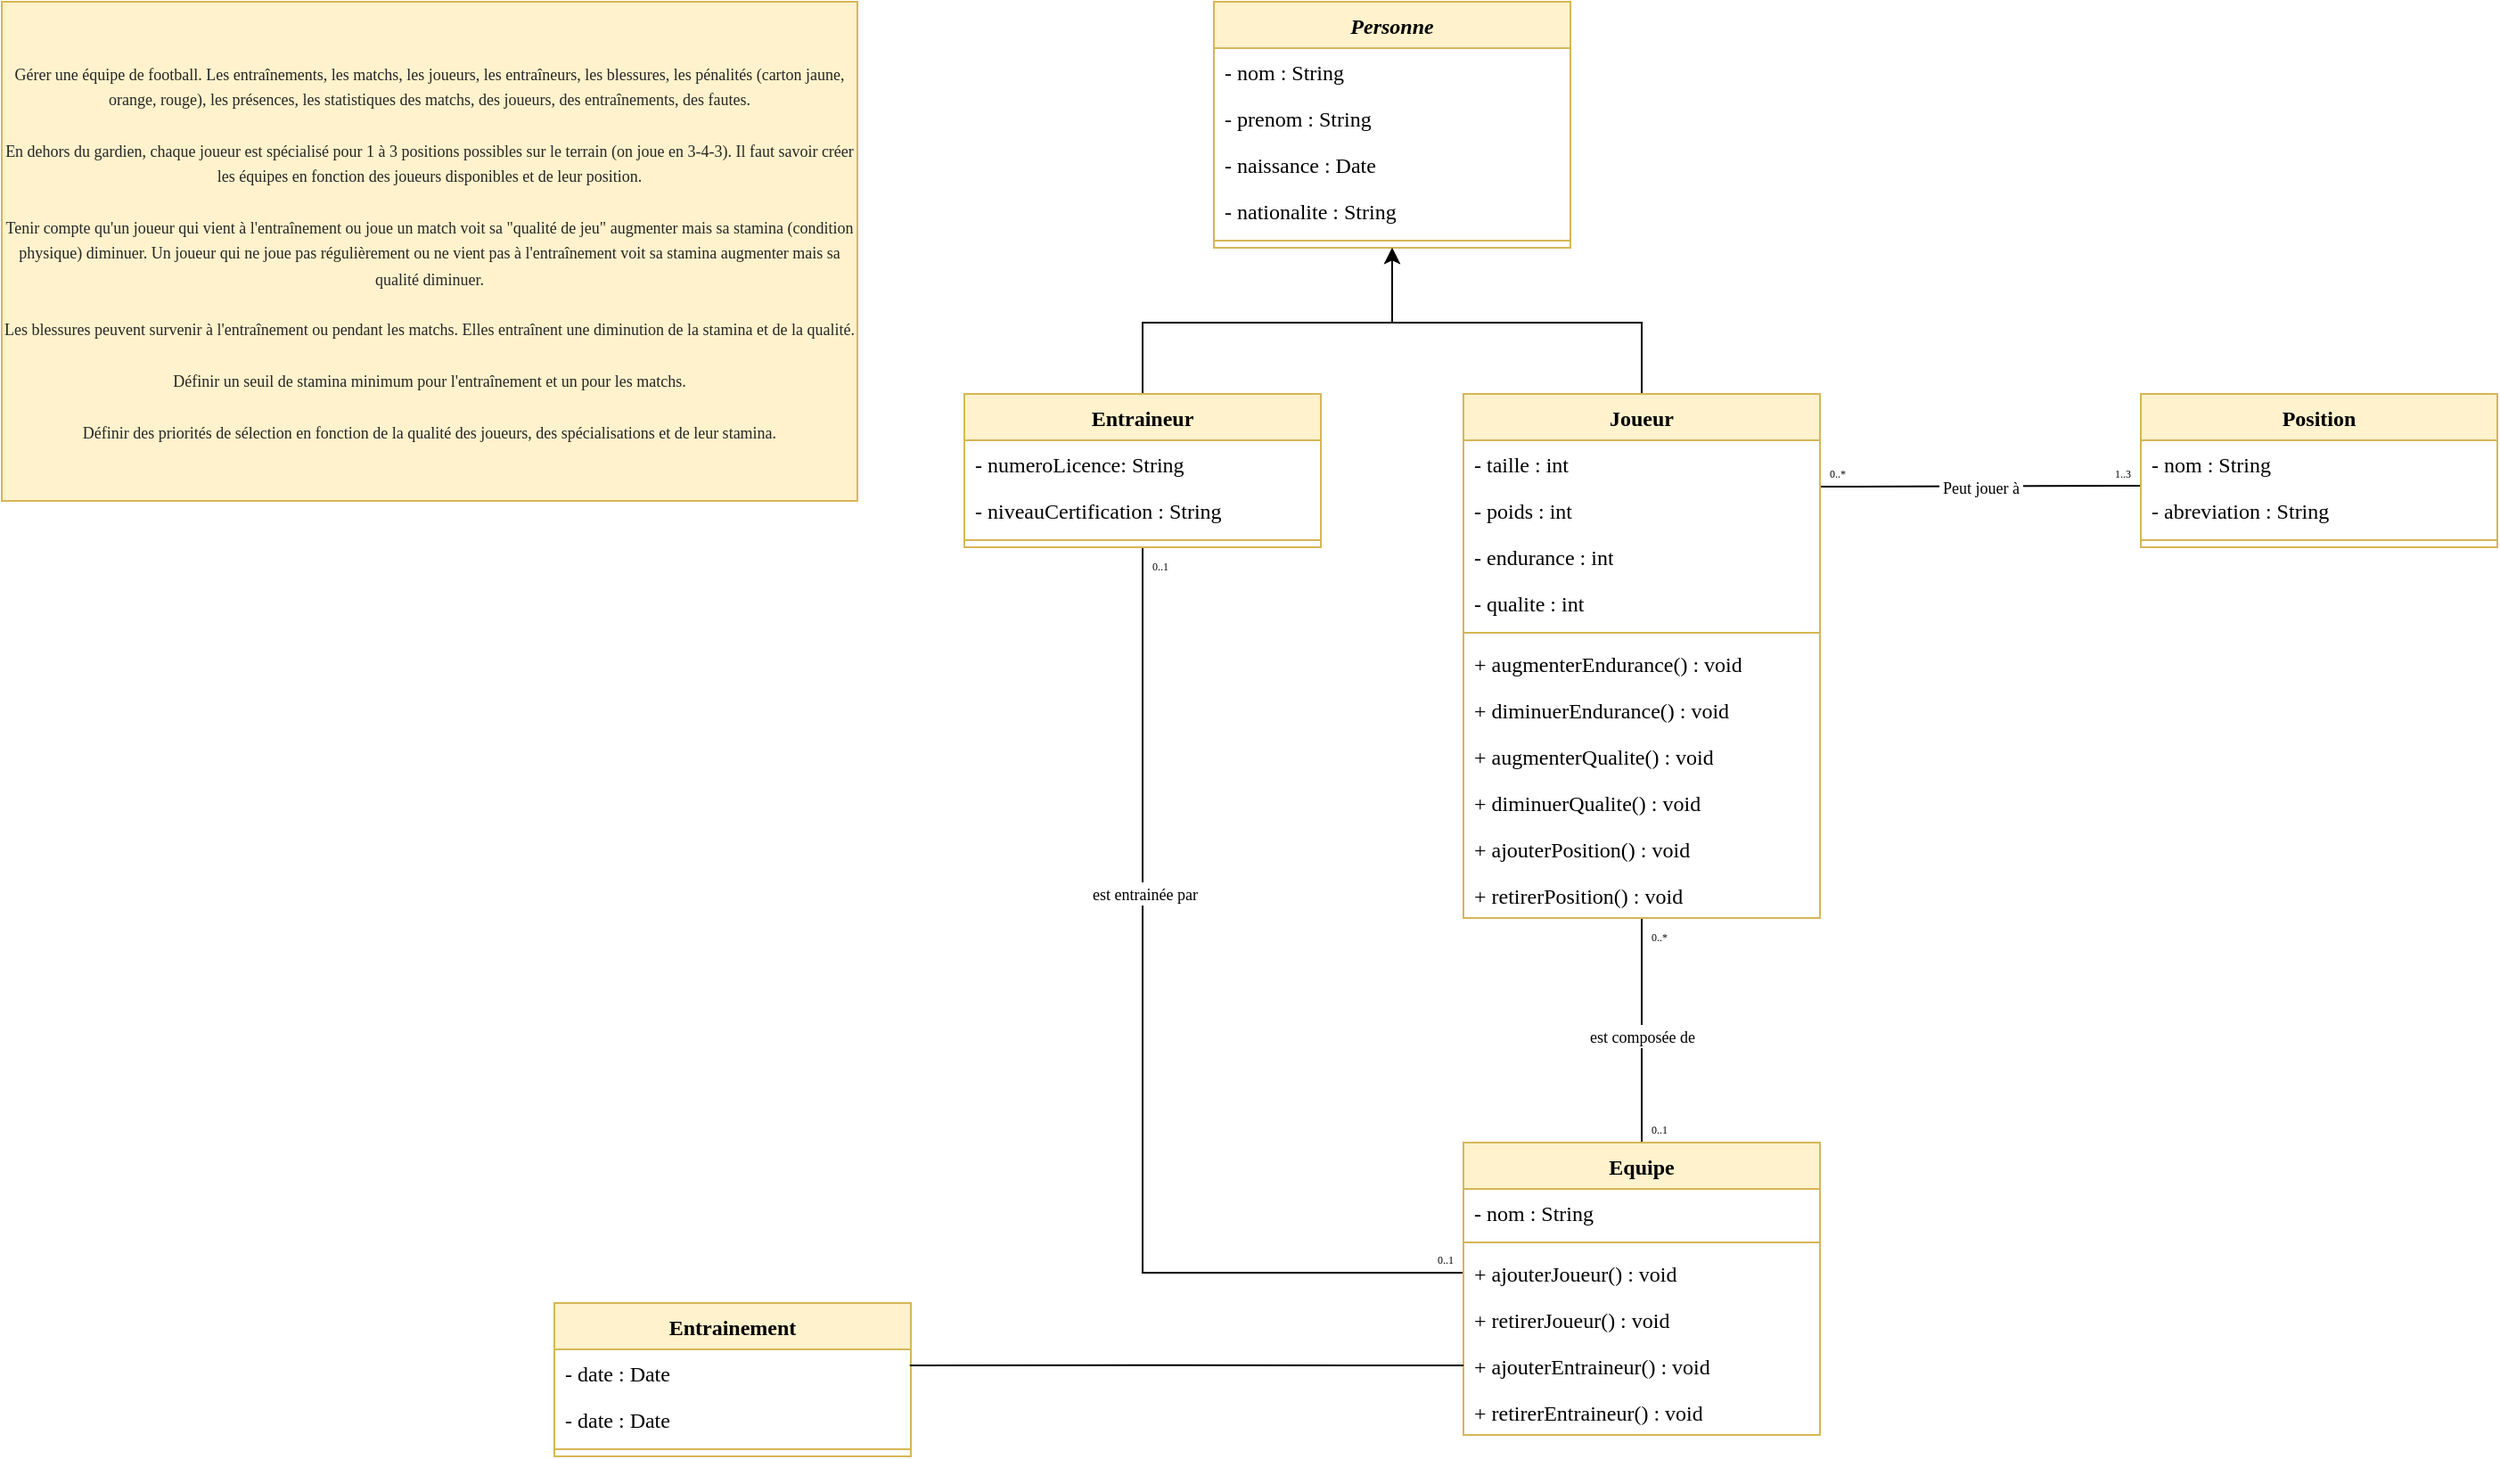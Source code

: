 <mxfile version="26.2.15">
  <diagram name="Page-1" id="bPuFZjUi1AL_pEAQR9ox">
    <mxGraphModel dx="1358" dy="801" grid="1" gridSize="10" guides="1" tooltips="1" connect="1" arrows="1" fold="1" page="1" pageScale="1" pageWidth="1654" pageHeight="1169" math="0" shadow="0">
      <root>
        <mxCell id="0" />
        <mxCell id="1" parent="0" />
        <mxCell id="Eg1cmbTTBJbZFbh08boU-16" style="edgeStyle=orthogonalEdgeStyle;rounded=0;orthogonalLoop=1;jettySize=auto;html=1;entryX=1;entryY=0;entryDx=0;entryDy=0;endArrow=none;startFill=0;exitX=0;exitY=1;exitDx=0;exitDy=0;" parent="1" source="Eg1cmbTTBJbZFbh08boU-26" edge="1">
          <mxGeometry relative="1" as="geometry">
            <mxPoint x="1080" y="311.49" as="sourcePoint" />
            <mxPoint x="1240" y="311.49" as="targetPoint" />
            <Array as="points">
              <mxPoint x="1080" y="312" />
            </Array>
          </mxGeometry>
        </mxCell>
        <mxCell id="Eg1cmbTTBJbZFbh08boU-30" value="&lt;span style=&quot;font-family: &amp;quot;Comic Sans MS&amp;quot;; font-size: 9px;&quot;&gt;&amp;nbsp;Peut jouer à&amp;nbsp;&lt;/span&gt;" style="edgeLabel;html=1;align=center;verticalAlign=middle;resizable=0;points=[];" parent="Eg1cmbTTBJbZFbh08boU-16" vertex="1" connectable="0">
          <mxGeometry x="-0.095" y="1" relative="1" as="geometry">
            <mxPoint x="8" y="1" as="offset" />
          </mxGeometry>
        </mxCell>
        <mxCell id="Eg1cmbTTBJbZFbh08boU-26" value="&lt;font face=&quot;Comic Sans MS&quot; style=&quot;font-size: 6px;&quot;&gt;0..*&lt;/font&gt;" style="text;html=1;align=center;verticalAlign=middle;whiteSpace=wrap;rounded=0;" parent="1" vertex="1">
          <mxGeometry x="1060" y="294" width="20" height="18" as="geometry" />
        </mxCell>
        <mxCell id="Eg1cmbTTBJbZFbh08boU-35" value="&lt;font face=&quot;Comic Sans MS&quot; style=&quot;font-size: 6px;&quot;&gt;1..3&lt;/font&gt;" style="text;html=1;align=center;verticalAlign=middle;whiteSpace=wrap;rounded=0;" parent="1" vertex="1">
          <mxGeometry x="1220" y="294" width="20" height="18" as="geometry" />
        </mxCell>
        <mxCell id="Eg1cmbTTBJbZFbh08boU-70" style="edgeStyle=orthogonalEdgeStyle;rounded=0;orthogonalLoop=1;jettySize=auto;html=1;entryX=0.5;entryY=1;entryDx=0;entryDy=0;" parent="1" source="Eg1cmbTTBJbZFbh08boU-38" target="Eg1cmbTTBJbZFbh08boU-57" edge="1">
          <mxGeometry relative="1" as="geometry">
            <mxPoint x="950" y="140" as="targetPoint" />
            <Array as="points">
              <mxPoint x="960" y="220" />
              <mxPoint x="820" y="220" />
            </Array>
          </mxGeometry>
        </mxCell>
        <mxCell id="QPrB0RySYc89CIUduWpg-20" style="edgeStyle=orthogonalEdgeStyle;rounded=0;orthogonalLoop=1;jettySize=auto;html=1;entryX=0.5;entryY=0;entryDx=0;entryDy=0;endArrow=none;startFill=0;" edge="1" parent="1" source="Eg1cmbTTBJbZFbh08boU-38" target="QPrB0RySYc89CIUduWpg-10">
          <mxGeometry relative="1" as="geometry" />
        </mxCell>
        <mxCell id="Eg1cmbTTBJbZFbh08boU-38" value="&lt;font style=&quot;&quot; face=&quot;Comic Sans MS&quot;&gt;Joueur&lt;/font&gt;" style="swimlane;fontStyle=1;align=center;verticalAlign=top;childLayout=stackLayout;horizontal=1;startSize=26;horizontalStack=0;resizeParent=1;resizeParentMax=0;resizeLast=0;collapsible=1;marginBottom=0;whiteSpace=wrap;html=1;fillColor=#fff2cc;strokeColor=#d6b656;" parent="1" vertex="1">
          <mxGeometry x="860" y="260" width="200" height="294" as="geometry" />
        </mxCell>
        <mxCell id="0TyT_RYLDZ_SMIHeVWue-5" value="&lt;font face=&quot;Comic Sans MS&quot;&gt;- taille : int&lt;/font&gt;" style="text;strokeColor=none;fillColor=none;align=left;verticalAlign=top;spacingLeft=4;spacingRight=4;overflow=hidden;rotatable=0;points=[[0,0.5],[1,0.5]];portConstraint=eastwest;whiteSpace=wrap;html=1;" parent="Eg1cmbTTBJbZFbh08boU-38" vertex="1">
          <mxGeometry y="26" width="200" height="26" as="geometry" />
        </mxCell>
        <mxCell id="0TyT_RYLDZ_SMIHeVWue-8" value="&lt;font face=&quot;Comic Sans MS&quot;&gt;- poids : int&lt;/font&gt;" style="text;strokeColor=none;fillColor=none;align=left;verticalAlign=top;spacingLeft=4;spacingRight=4;overflow=hidden;rotatable=0;points=[[0,0.5],[1,0.5]];portConstraint=eastwest;whiteSpace=wrap;html=1;" parent="Eg1cmbTTBJbZFbh08boU-38" vertex="1">
          <mxGeometry y="52" width="200" height="26" as="geometry" />
        </mxCell>
        <mxCell id="Eg1cmbTTBJbZFbh08boU-36" value="&lt;font face=&quot;Comic Sans MS&quot;&gt;- endurance : int&lt;/font&gt;" style="text;strokeColor=none;fillColor=none;align=left;verticalAlign=top;spacingLeft=4;spacingRight=4;overflow=hidden;rotatable=0;points=[[0,0.5],[1,0.5]];portConstraint=eastwest;whiteSpace=wrap;html=1;" parent="Eg1cmbTTBJbZFbh08boU-38" vertex="1">
          <mxGeometry y="78" width="200" height="26" as="geometry" />
        </mxCell>
        <mxCell id="Eg1cmbTTBJbZFbh08boU-37" value="&lt;font face=&quot;Comic Sans MS&quot;&gt;- qualite : int&lt;/font&gt;" style="text;strokeColor=none;fillColor=none;align=left;verticalAlign=top;spacingLeft=4;spacingRight=4;overflow=hidden;rotatable=0;points=[[0,0.5],[1,0.5]];portConstraint=eastwest;whiteSpace=wrap;html=1;" parent="Eg1cmbTTBJbZFbh08boU-38" vertex="1">
          <mxGeometry y="104" width="200" height="26" as="geometry" />
        </mxCell>
        <mxCell id="Eg1cmbTTBJbZFbh08boU-40" value="" style="line;strokeWidth=1;fillColor=none;align=left;verticalAlign=middle;spacingTop=-1;spacingLeft=3;spacingRight=3;rotatable=0;labelPosition=right;points=[];portConstraint=eastwest;strokeColor=inherit;" parent="Eg1cmbTTBJbZFbh08boU-38" vertex="1">
          <mxGeometry y="130" width="200" height="8" as="geometry" />
        </mxCell>
        <mxCell id="Eg1cmbTTBJbZFbh08boU-41" value="&lt;font face=&quot;Comic Sans MS&quot;&gt;+ augmenterEndurance() : void&lt;/font&gt;" style="text;strokeColor=none;fillColor=none;align=left;verticalAlign=top;spacingLeft=4;spacingRight=4;overflow=hidden;rotatable=0;points=[[0,0.5],[1,0.5]];portConstraint=eastwest;whiteSpace=wrap;html=1;" parent="Eg1cmbTTBJbZFbh08boU-38" vertex="1">
          <mxGeometry y="138" width="200" height="26" as="geometry" />
        </mxCell>
        <mxCell id="Eg1cmbTTBJbZFbh08boU-42" value="&lt;font face=&quot;Comic Sans MS&quot;&gt;+ diminuerEndurance() : void&lt;/font&gt;" style="text;strokeColor=none;fillColor=none;align=left;verticalAlign=top;spacingLeft=4;spacingRight=4;overflow=hidden;rotatable=0;points=[[0,0.5],[1,0.5]];portConstraint=eastwest;whiteSpace=wrap;html=1;" parent="Eg1cmbTTBJbZFbh08boU-38" vertex="1">
          <mxGeometry y="164" width="200" height="26" as="geometry" />
        </mxCell>
        <mxCell id="Eg1cmbTTBJbZFbh08boU-43" value="&lt;font face=&quot;Comic Sans MS&quot;&gt;+ augmenterQualite() : void&lt;/font&gt;" style="text;strokeColor=none;fillColor=none;align=left;verticalAlign=top;spacingLeft=4;spacingRight=4;overflow=hidden;rotatable=0;points=[[0,0.5],[1,0.5]];portConstraint=eastwest;whiteSpace=wrap;html=1;" parent="Eg1cmbTTBJbZFbh08boU-38" vertex="1">
          <mxGeometry y="190" width="200" height="26" as="geometry" />
        </mxCell>
        <mxCell id="Eg1cmbTTBJbZFbh08boU-109" value="&lt;font face=&quot;Comic Sans MS&quot;&gt;+ diminuerQualite() : void&lt;/font&gt;" style="text;strokeColor=none;fillColor=none;align=left;verticalAlign=top;spacingLeft=4;spacingRight=4;overflow=hidden;rotatable=0;points=[[0,0.5],[1,0.5]];portConstraint=eastwest;whiteSpace=wrap;html=1;" parent="Eg1cmbTTBJbZFbh08boU-38" vertex="1">
          <mxGeometry y="216" width="200" height="26" as="geometry" />
        </mxCell>
        <mxCell id="QPrB0RySYc89CIUduWpg-25" value="&lt;font face=&quot;Comic Sans MS&quot;&gt;+ ajouterPosition() : void&lt;/font&gt;" style="text;strokeColor=none;fillColor=none;align=left;verticalAlign=top;spacingLeft=4;spacingRight=4;overflow=hidden;rotatable=0;points=[[0,0.5],[1,0.5]];portConstraint=eastwest;whiteSpace=wrap;html=1;" vertex="1" parent="Eg1cmbTTBJbZFbh08boU-38">
          <mxGeometry y="242" width="200" height="26" as="geometry" />
        </mxCell>
        <mxCell id="QPrB0RySYc89CIUduWpg-26" value="&lt;font face=&quot;Comic Sans MS&quot;&gt;+ retirerPosition() : void&lt;/font&gt;" style="text;strokeColor=none;fillColor=none;align=left;verticalAlign=top;spacingLeft=4;spacingRight=4;overflow=hidden;rotatable=0;points=[[0,0.5],[1,0.5]];portConstraint=eastwest;whiteSpace=wrap;html=1;" vertex="1" parent="Eg1cmbTTBJbZFbh08boU-38">
          <mxGeometry y="268" width="200" height="26" as="geometry" />
        </mxCell>
        <mxCell id="Eg1cmbTTBJbZFbh08boU-44" value="&lt;font style=&quot;&quot; face=&quot;Comic Sans MS&quot;&gt;Position&lt;/font&gt;" style="swimlane;fontStyle=1;align=center;verticalAlign=top;childLayout=stackLayout;horizontal=1;startSize=26;horizontalStack=0;resizeParent=1;resizeParentMax=0;resizeLast=0;collapsible=1;marginBottom=0;whiteSpace=wrap;html=1;fillColor=#fff2cc;strokeColor=#d6b656;" parent="1" vertex="1">
          <mxGeometry x="1240" y="260" width="200" height="86" as="geometry" />
        </mxCell>
        <mxCell id="9" value="&lt;font style=&quot;&quot; face=&quot;Comic Sans MS&quot;&gt;- nom : String&lt;/font&gt;" style="text;strokeColor=none;fillColor=none;align=left;verticalAlign=top;spacingLeft=4;spacingRight=4;overflow=hidden;rotatable=0;points=[[0,0.5],[1,0.5]];portConstraint=eastwest;whiteSpace=wrap;html=1;" parent="Eg1cmbTTBJbZFbh08boU-44" vertex="1">
          <mxGeometry y="26" width="200" height="26" as="geometry" />
        </mxCell>
        <mxCell id="10" value="&lt;font style=&quot;&quot; face=&quot;Comic Sans MS&quot;&gt;- abreviation : String&lt;/font&gt;" style="text;strokeColor=none;fillColor=none;align=left;verticalAlign=top;spacingLeft=4;spacingRight=4;overflow=hidden;rotatable=0;points=[[0,0.5],[1,0.5]];portConstraint=eastwest;whiteSpace=wrap;html=1;" parent="Eg1cmbTTBJbZFbh08boU-44" vertex="1">
          <mxGeometry y="52" width="200" height="26" as="geometry" />
        </mxCell>
        <mxCell id="Eg1cmbTTBJbZFbh08boU-53" value="" style="line;strokeWidth=1;fillColor=none;align=left;verticalAlign=middle;spacingTop=-1;spacingLeft=3;spacingRight=3;rotatable=0;labelPosition=right;points=[];portConstraint=eastwest;strokeColor=inherit;" parent="Eg1cmbTTBJbZFbh08boU-44" vertex="1">
          <mxGeometry y="78" width="200" height="8" as="geometry" />
        </mxCell>
        <mxCell id="Eg1cmbTTBJbZFbh08boU-57" value="&lt;font style=&quot;&quot; face=&quot;Comic Sans MS&quot;&gt;&lt;i&gt;Personne&lt;/i&gt;&lt;/font&gt;" style="swimlane;fontStyle=1;align=center;verticalAlign=top;childLayout=stackLayout;horizontal=1;startSize=26;horizontalStack=0;resizeParent=1;resizeParentMax=0;resizeLast=0;collapsible=1;marginBottom=0;whiteSpace=wrap;html=1;fillColor=#fff2cc;strokeColor=#d6b656;" parent="1" vertex="1">
          <mxGeometry x="720" y="40" width="200" height="138" as="geometry" />
        </mxCell>
        <mxCell id="Eg1cmbTTBJbZFbh08boU-58" value="&lt;font style=&quot;&quot; face=&quot;Comic Sans MS&quot;&gt;- nom : String&lt;/font&gt;" style="text;strokeColor=none;fillColor=none;align=left;verticalAlign=top;spacingLeft=4;spacingRight=4;overflow=hidden;rotatable=0;points=[[0,0.5],[1,0.5]];portConstraint=eastwest;whiteSpace=wrap;html=1;" parent="Eg1cmbTTBJbZFbh08boU-57" vertex="1">
          <mxGeometry y="26" width="200" height="26" as="geometry" />
        </mxCell>
        <mxCell id="Eg1cmbTTBJbZFbh08boU-59" value="&lt;font face=&quot;Comic Sans MS&quot;&gt;- prenom : String&lt;/font&gt;" style="text;strokeColor=none;fillColor=none;align=left;verticalAlign=top;spacingLeft=4;spacingRight=4;overflow=hidden;rotatable=0;points=[[0,0.5],[1,0.5]];portConstraint=eastwest;whiteSpace=wrap;html=1;" parent="Eg1cmbTTBJbZFbh08boU-57" vertex="1">
          <mxGeometry y="52" width="200" height="26" as="geometry" />
        </mxCell>
        <mxCell id="Eg1cmbTTBJbZFbh08boU-60" value="&lt;font face=&quot;Comic Sans MS&quot;&gt;- naissance : Date&lt;/font&gt;" style="text;strokeColor=none;fillColor=none;align=left;verticalAlign=top;spacingLeft=4;spacingRight=4;overflow=hidden;rotatable=0;points=[[0,0.5],[1,0.5]];portConstraint=eastwest;whiteSpace=wrap;html=1;" parent="Eg1cmbTTBJbZFbh08boU-57" vertex="1">
          <mxGeometry y="78" width="200" height="26" as="geometry" />
        </mxCell>
        <mxCell id="Eg1cmbTTBJbZFbh08boU-61" value="&lt;font face=&quot;Comic Sans MS&quot;&gt;- nationalite : String&lt;/font&gt;" style="text;strokeColor=none;fillColor=none;align=left;verticalAlign=top;spacingLeft=4;spacingRight=4;overflow=hidden;rotatable=0;points=[[0,0.5],[1,0.5]];portConstraint=eastwest;whiteSpace=wrap;html=1;" parent="Eg1cmbTTBJbZFbh08boU-57" vertex="1">
          <mxGeometry y="104" width="200" height="26" as="geometry" />
        </mxCell>
        <mxCell id="Eg1cmbTTBJbZFbh08boU-66" value="" style="line;strokeWidth=1;fillColor=none;align=left;verticalAlign=middle;spacingTop=-1;spacingLeft=3;spacingRight=3;rotatable=0;labelPosition=right;points=[];portConstraint=eastwest;strokeColor=inherit;" parent="Eg1cmbTTBJbZFbh08boU-57" vertex="1">
          <mxGeometry y="130" width="200" height="8" as="geometry" />
        </mxCell>
        <mxCell id="Eg1cmbTTBJbZFbh08boU-81" style="edgeStyle=orthogonalEdgeStyle;rounded=0;orthogonalLoop=1;jettySize=auto;html=1;exitX=0.5;exitY=0;exitDx=0;exitDy=0;entryX=0.5;entryY=1;entryDx=0;entryDy=0;" parent="1" source="Eg1cmbTTBJbZFbh08boU-71" target="Eg1cmbTTBJbZFbh08boU-57" edge="1">
          <mxGeometry relative="1" as="geometry">
            <Array as="points">
              <mxPoint x="680" y="220" />
              <mxPoint x="820" y="220" />
            </Array>
          </mxGeometry>
        </mxCell>
        <mxCell id="QPrB0RySYc89CIUduWpg-24" style="edgeStyle=orthogonalEdgeStyle;rounded=0;orthogonalLoop=1;jettySize=auto;html=1;entryX=0;entryY=0.5;entryDx=0;entryDy=0;endArrow=none;startFill=0;" edge="1" parent="1" source="Eg1cmbTTBJbZFbh08boU-71" target="QPrB0RySYc89CIUduWpg-22">
          <mxGeometry relative="1" as="geometry" />
        </mxCell>
        <mxCell id="QPrB0RySYc89CIUduWpg-31" value="&lt;font style=&quot;font-size: 9px;&quot; face=&quot;Comic Sans MS&quot;&gt;&amp;nbsp;est entrainée par&amp;nbsp;&lt;/font&gt;" style="edgeLabel;html=1;align=center;verticalAlign=middle;resizable=0;points=[];" vertex="1" connectable="0" parent="QPrB0RySYc89CIUduWpg-24">
          <mxGeometry x="0.681" y="1" relative="1" as="geometry">
            <mxPoint x="-86" y="-212" as="offset" />
          </mxGeometry>
        </mxCell>
        <mxCell id="Eg1cmbTTBJbZFbh08boU-71" value="&lt;font style=&quot;&quot; face=&quot;Comic Sans MS&quot;&gt;Entraineur&lt;/font&gt;" style="swimlane;fontStyle=1;align=center;verticalAlign=top;childLayout=stackLayout;horizontal=1;startSize=26;horizontalStack=0;resizeParent=1;resizeParentMax=0;resizeLast=0;collapsible=1;marginBottom=0;whiteSpace=wrap;html=1;fillColor=#fff2cc;strokeColor=#d6b656;" parent="1" vertex="1">
          <mxGeometry x="580" y="260" width="200" height="86" as="geometry" />
        </mxCell>
        <mxCell id="Eg1cmbTTBJbZFbh08boU-82" value="&lt;font style=&quot;&quot; face=&quot;Comic Sans MS&quot;&gt;- numeroLicence: String&lt;/font&gt;" style="text;strokeColor=none;fillColor=none;align=left;verticalAlign=top;spacingLeft=4;spacingRight=4;overflow=hidden;rotatable=0;points=[[0,0.5],[1,0.5]];portConstraint=eastwest;whiteSpace=wrap;html=1;" parent="Eg1cmbTTBJbZFbh08boU-71" vertex="1">
          <mxGeometry y="26" width="200" height="26" as="geometry" />
        </mxCell>
        <mxCell id="Eg1cmbTTBJbZFbh08boU-110" value="&lt;font style=&quot;&quot; face=&quot;Comic Sans MS&quot;&gt;- niveauCertification : String&lt;/font&gt;" style="text;strokeColor=none;fillColor=none;align=left;verticalAlign=top;spacingLeft=4;spacingRight=4;overflow=hidden;rotatable=0;points=[[0,0.5],[1,0.5]];portConstraint=eastwest;whiteSpace=wrap;html=1;" parent="Eg1cmbTTBJbZFbh08boU-71" vertex="1">
          <mxGeometry y="52" width="200" height="26" as="geometry" />
        </mxCell>
        <mxCell id="Eg1cmbTTBJbZFbh08boU-76" value="" style="line;strokeWidth=1;fillColor=none;align=left;verticalAlign=middle;spacingTop=-1;spacingLeft=3;spacingRight=3;rotatable=0;labelPosition=right;points=[];portConstraint=eastwest;strokeColor=inherit;" parent="Eg1cmbTTBJbZFbh08boU-71" vertex="1">
          <mxGeometry y="78" width="200" height="8" as="geometry" />
        </mxCell>
        <mxCell id="Eg1cmbTTBJbZFbh08boU-105" value="&lt;p style=&quot;box-sizing: border-box; margin: 0in; color: rgb(38, 38, 38);&quot; lang=&quot;fr&quot;&gt;&lt;font face=&quot;Comic Sans MS&quot; style=&quot;font-size: 9px;&quot;&gt;Gérer une équipe de football. Les entraînements, les matchs, les joueurs, les entraîneurs, les blessures, les pénalités (carton jaune, orange, rouge), les présences, les statistiques des matchs, des joueurs, des entraînements, des fautes.&lt;/font&gt;&lt;/p&gt;&lt;p style=&quot;box-sizing: border-box; color: rgb(38, 38, 38); margin: 0in;&quot; lang=&quot;fr&quot;&gt;&lt;font face=&quot;Comic Sans MS&quot; style=&quot;font-size: 9px;&quot;&gt;&amp;nbsp;&lt;/font&gt;&lt;/p&gt;&lt;p style=&quot;box-sizing: border-box; color: rgb(38, 38, 38); margin: 0in;&quot; lang=&quot;fr&quot;&gt;&lt;font face=&quot;Comic Sans MS&quot; style=&quot;font-size: 9px;&quot;&gt;En dehors du gardien, chaque joueur est spécialisé pour 1 à 3 positions possibles sur le terrain (on joue en 3-4-3). Il faut savoir créer les équipes en fonction des joueurs disponibles et de leur position.&lt;/font&gt;&lt;/p&gt;&lt;p style=&quot;box-sizing: border-box; color: rgb(38, 38, 38); margin: 0in;&quot; lang=&quot;fr&quot;&gt;&lt;font face=&quot;Comic Sans MS&quot; style=&quot;font-size: 9px;&quot;&gt;&amp;nbsp;&lt;/font&gt;&lt;/p&gt;&lt;p style=&quot;box-sizing: border-box; color: rgb(38, 38, 38); margin: 0in;&quot; lang=&quot;fr&quot;&gt;&lt;font face=&quot;Comic Sans MS&quot; style=&quot;font-size: 9px;&quot;&gt;Tenir compte qu&#39;un joueur qui vient à l&#39;entraînement ou joue un match voit sa &quot;qualité de jeu&quot; augmenter mais sa stamina (condition physique) diminuer. Un joueur qui ne joue pas régulièrement ou ne vient pas à l&#39;entraînement voit sa stamina augmenter mais sa qualité diminuer.&lt;/font&gt;&lt;/p&gt;&lt;p style=&quot;box-sizing: border-box; color: rgb(38, 38, 38); margin: 0in;&quot; lang=&quot;fr&quot;&gt;&lt;font face=&quot;Comic Sans MS&quot; style=&quot;font-size: 9px;&quot;&gt;&amp;nbsp;&lt;/font&gt;&lt;/p&gt;&lt;p style=&quot;box-sizing: border-box; color: rgb(38, 38, 38); margin: 0in;&quot; lang=&quot;fr&quot;&gt;&lt;font face=&quot;Comic Sans MS&quot; style=&quot;font-size: 9px;&quot;&gt;Les blessures peuvent survenir à l&#39;entraînement ou pendant les matchs. Elles entraînent une diminution de la stamina et de la qualité.&lt;/font&gt;&lt;/p&gt;&lt;p style=&quot;box-sizing: border-box; color: rgb(38, 38, 38); margin: 0in;&quot; lang=&quot;fr&quot;&gt;&lt;font face=&quot;Comic Sans MS&quot; style=&quot;font-size: 9px;&quot;&gt;&amp;nbsp;&lt;/font&gt;&lt;/p&gt;&lt;p style=&quot;box-sizing: border-box; color: rgb(38, 38, 38); margin: 0in;&quot; lang=&quot;fr&quot;&gt;&lt;font face=&quot;Comic Sans MS&quot; style=&quot;font-size: 9px;&quot;&gt;Définir un seuil de stamina minimum pour l&#39;entraînement et un pour les matchs.&lt;/font&gt;&lt;/p&gt;&lt;p style=&quot;box-sizing: border-box; color: rgb(38, 38, 38); margin: 0in;&quot; lang=&quot;fr&quot;&gt;&lt;font face=&quot;Comic Sans MS&quot; style=&quot;font-size: 9px;&quot;&gt;&amp;nbsp;&lt;/font&gt;&lt;/p&gt;&lt;p style=&quot;box-sizing: border-box; color: rgb(38, 38, 38); margin: 0in;&quot; lang=&quot;fr&quot;&gt;&lt;font face=&quot;Comic Sans MS&quot; style=&quot;font-size: 9px;&quot;&gt;Définir des priorités de sélection en fonction de la qualité des joueurs, des spécialisations et de leur stamina.&lt;/font&gt;&lt;/p&gt;" style="rounded=0;whiteSpace=wrap;html=1;align=center;fillColor=#fff2cc;strokeColor=#d6b656;labelBackgroundColor=none;" parent="1" vertex="1">
          <mxGeometry x="40" y="40" width="480" height="280" as="geometry" />
        </mxCell>
        <mxCell id="QPrB0RySYc89CIUduWpg-10" value="&lt;font style=&quot;&quot; face=&quot;Comic Sans MS&quot;&gt;Equipe&lt;/font&gt;" style="swimlane;fontStyle=1;align=center;verticalAlign=top;childLayout=stackLayout;horizontal=1;startSize=26;horizontalStack=0;resizeParent=1;resizeParentMax=0;resizeLast=0;collapsible=1;marginBottom=0;whiteSpace=wrap;html=1;fillColor=#fff2cc;strokeColor=#d6b656;" vertex="1" parent="1">
          <mxGeometry x="860" y="680" width="200" height="164" as="geometry" />
        </mxCell>
        <mxCell id="QPrB0RySYc89CIUduWpg-11" value="&lt;font face=&quot;Comic Sans MS&quot;&gt;- nom : String&lt;/font&gt;" style="text;strokeColor=none;fillColor=none;align=left;verticalAlign=top;spacingLeft=4;spacingRight=4;overflow=hidden;rotatable=0;points=[[0,0.5],[1,0.5]];portConstraint=eastwest;whiteSpace=wrap;html=1;" vertex="1" parent="QPrB0RySYc89CIUduWpg-10">
          <mxGeometry y="26" width="200" height="26" as="geometry" />
        </mxCell>
        <mxCell id="QPrB0RySYc89CIUduWpg-15" value="" style="line;strokeWidth=1;fillColor=none;align=left;verticalAlign=middle;spacingTop=-1;spacingLeft=3;spacingRight=3;rotatable=0;labelPosition=right;points=[];portConstraint=eastwest;strokeColor=inherit;" vertex="1" parent="QPrB0RySYc89CIUduWpg-10">
          <mxGeometry y="52" width="200" height="8" as="geometry" />
        </mxCell>
        <mxCell id="QPrB0RySYc89CIUduWpg-22" value="&lt;font face=&quot;Comic Sans MS&quot;&gt;+ ajouterJoueur() : void&lt;/font&gt;" style="text;strokeColor=none;fillColor=none;align=left;verticalAlign=top;spacingLeft=4;spacingRight=4;overflow=hidden;rotatable=0;points=[[0,0.5],[1,0.5]];portConstraint=eastwest;whiteSpace=wrap;html=1;" vertex="1" parent="QPrB0RySYc89CIUduWpg-10">
          <mxGeometry y="60" width="200" height="26" as="geometry" />
        </mxCell>
        <mxCell id="QPrB0RySYc89CIUduWpg-23" value="&lt;font face=&quot;Comic Sans MS&quot;&gt;+ retirerJoueur() : void&lt;/font&gt;" style="text;strokeColor=none;fillColor=none;align=left;verticalAlign=top;spacingLeft=4;spacingRight=4;overflow=hidden;rotatable=0;points=[[0,0.5],[1,0.5]];portConstraint=eastwest;whiteSpace=wrap;html=1;" vertex="1" parent="QPrB0RySYc89CIUduWpg-10">
          <mxGeometry y="86" width="200" height="26" as="geometry" />
        </mxCell>
        <mxCell id="QPrB0RySYc89CIUduWpg-27" value="&lt;font face=&quot;Comic Sans MS&quot;&gt;+ ajouterEntraineur() : void&lt;/font&gt;" style="text;strokeColor=none;fillColor=none;align=left;verticalAlign=top;spacingLeft=4;spacingRight=4;overflow=hidden;rotatable=0;points=[[0,0.5],[1,0.5]];portConstraint=eastwest;whiteSpace=wrap;html=1;" vertex="1" parent="QPrB0RySYc89CIUduWpg-10">
          <mxGeometry y="112" width="200" height="26" as="geometry" />
        </mxCell>
        <mxCell id="QPrB0RySYc89CIUduWpg-39" value="&lt;font face=&quot;Comic Sans MS&quot;&gt;+ retirerEntraineur() : void&lt;/font&gt;" style="text;strokeColor=none;fillColor=none;align=left;verticalAlign=top;spacingLeft=4;spacingRight=4;overflow=hidden;rotatable=0;points=[[0,0.5],[1,0.5]];portConstraint=eastwest;whiteSpace=wrap;html=1;" vertex="1" parent="QPrB0RySYc89CIUduWpg-10">
          <mxGeometry y="138" width="200" height="26" as="geometry" />
        </mxCell>
        <mxCell id="QPrB0RySYc89CIUduWpg-34" value="&lt;font style=&quot;font-size: 9px;&quot; face=&quot;Comic Sans MS&quot;&gt;est composée de&lt;/font&gt;" style="edgeLabel;html=1;align=center;verticalAlign=middle;resizable=0;points=[];" vertex="1" connectable="0" parent="1">
          <mxGeometry x="960.001" y="620" as="geometry" />
        </mxCell>
        <mxCell id="QPrB0RySYc89CIUduWpg-35" value="&lt;font face=&quot;Comic Sans MS&quot; style=&quot;font-size: 6px;&quot;&gt;0..*&lt;/font&gt;" style="text;html=1;align=center;verticalAlign=middle;whiteSpace=wrap;rounded=0;" vertex="1" parent="1">
          <mxGeometry x="960" y="554" width="20" height="18" as="geometry" />
        </mxCell>
        <mxCell id="QPrB0RySYc89CIUduWpg-36" value="&lt;font face=&quot;Comic Sans MS&quot; style=&quot;font-size: 6px;&quot;&gt;0..1&lt;/font&gt;" style="text;html=1;align=center;verticalAlign=middle;whiteSpace=wrap;rounded=0;" vertex="1" parent="1">
          <mxGeometry x="960" y="662" width="20" height="18" as="geometry" />
        </mxCell>
        <mxCell id="QPrB0RySYc89CIUduWpg-37" value="&lt;font face=&quot;Comic Sans MS&quot; style=&quot;font-size: 6px;&quot;&gt;0..1&lt;/font&gt;" style="text;html=1;align=center;verticalAlign=middle;whiteSpace=wrap;rounded=0;" vertex="1" parent="1">
          <mxGeometry x="840" y="735" width="20" height="18" as="geometry" />
        </mxCell>
        <mxCell id="QPrB0RySYc89CIUduWpg-38" value="&lt;font face=&quot;Comic Sans MS&quot; style=&quot;font-size: 6px;&quot;&gt;0..1&lt;/font&gt;" style="text;html=1;align=center;verticalAlign=middle;whiteSpace=wrap;rounded=0;" vertex="1" parent="1">
          <mxGeometry x="680" y="346" width="20" height="18" as="geometry" />
        </mxCell>
        <mxCell id="QPrB0RySYc89CIUduWpg-40" value="&lt;font style=&quot;&quot; face=&quot;Comic Sans MS&quot;&gt;Entrainement&lt;/font&gt;" style="swimlane;fontStyle=1;align=center;verticalAlign=top;childLayout=stackLayout;horizontal=1;startSize=26;horizontalStack=0;resizeParent=1;resizeParentMax=0;resizeLast=0;collapsible=1;marginBottom=0;whiteSpace=wrap;html=1;fillColor=#fff2cc;strokeColor=#d6b656;" vertex="1" parent="1">
          <mxGeometry x="350" y="770" width="200" height="86" as="geometry" />
        </mxCell>
        <mxCell id="QPrB0RySYc89CIUduWpg-41" value="&lt;font style=&quot;&quot; face=&quot;Comic Sans MS&quot;&gt;- date : Date&lt;/font&gt;" style="text;strokeColor=none;fillColor=none;align=left;verticalAlign=top;spacingLeft=4;spacingRight=4;overflow=hidden;rotatable=0;points=[[0,0.5],[1,0.5]];portConstraint=eastwest;whiteSpace=wrap;html=1;" vertex="1" parent="QPrB0RySYc89CIUduWpg-40">
          <mxGeometry y="26" width="200" height="26" as="geometry" />
        </mxCell>
        <mxCell id="QPrB0RySYc89CIUduWpg-45" value="&lt;font style=&quot;&quot; face=&quot;Comic Sans MS&quot;&gt;- date : Date&lt;/font&gt;" style="text;strokeColor=none;fillColor=none;align=left;verticalAlign=top;spacingLeft=4;spacingRight=4;overflow=hidden;rotatable=0;points=[[0,0.5],[1,0.5]];portConstraint=eastwest;whiteSpace=wrap;html=1;" vertex="1" parent="QPrB0RySYc89CIUduWpg-40">
          <mxGeometry y="52" width="200" height="26" as="geometry" />
        </mxCell>
        <mxCell id="QPrB0RySYc89CIUduWpg-43" value="" style="line;strokeWidth=1;fillColor=none;align=left;verticalAlign=middle;spacingTop=-1;spacingLeft=3;spacingRight=3;rotatable=0;labelPosition=right;points=[];portConstraint=eastwest;strokeColor=inherit;" vertex="1" parent="QPrB0RySYc89CIUduWpg-40">
          <mxGeometry y="78" width="200" height="8" as="geometry" />
        </mxCell>
        <mxCell id="QPrB0RySYc89CIUduWpg-44" style="edgeStyle=orthogonalEdgeStyle;rounded=0;orthogonalLoop=1;jettySize=auto;html=1;exitX=0.997;exitY=0.344;exitDx=0;exitDy=0;entryX=0;entryY=0.5;entryDx=0;entryDy=0;exitPerimeter=0;endArrow=none;startFill=0;" edge="1" parent="1" source="QPrB0RySYc89CIUduWpg-41" target="QPrB0RySYc89CIUduWpg-27">
          <mxGeometry relative="1" as="geometry">
            <Array as="points" />
          </mxGeometry>
        </mxCell>
      </root>
    </mxGraphModel>
  </diagram>
</mxfile>
